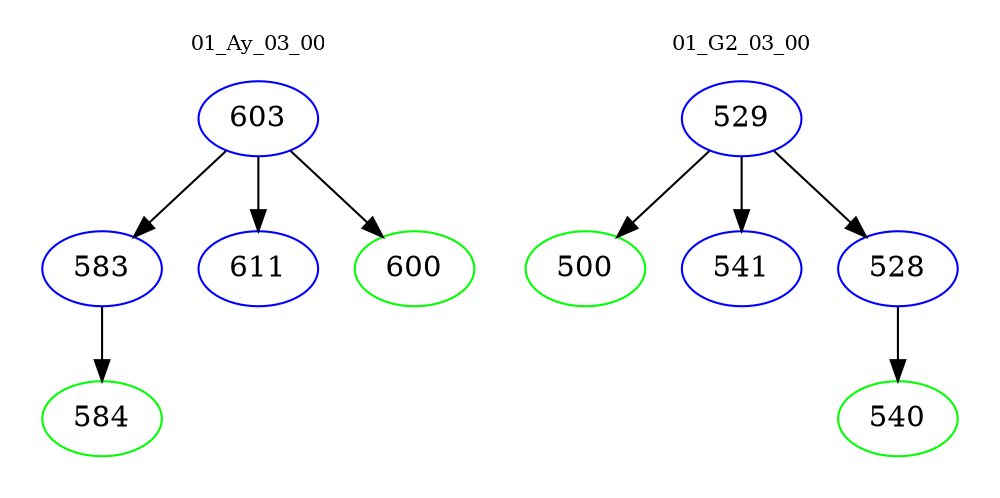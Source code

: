 digraph{
subgraph cluster_0 {
color = white
label = "01_Ay_03_00";
fontsize=10;
T0_603 [label="603", color="blue"]
T0_603 -> T0_583 [color="black"]
T0_583 [label="583", color="blue"]
T0_583 -> T0_584 [color="black"]
T0_584 [label="584", color="green"]
T0_603 -> T0_611 [color="black"]
T0_611 [label="611", color="blue"]
T0_603 -> T0_600 [color="black"]
T0_600 [label="600", color="green"]
}
subgraph cluster_1 {
color = white
label = "01_G2_03_00";
fontsize=10;
T1_529 [label="529", color="blue"]
T1_529 -> T1_500 [color="black"]
T1_500 [label="500", color="green"]
T1_529 -> T1_541 [color="black"]
T1_541 [label="541", color="blue"]
T1_529 -> T1_528 [color="black"]
T1_528 [label="528", color="blue"]
T1_528 -> T1_540 [color="black"]
T1_540 [label="540", color="green"]
}
}
